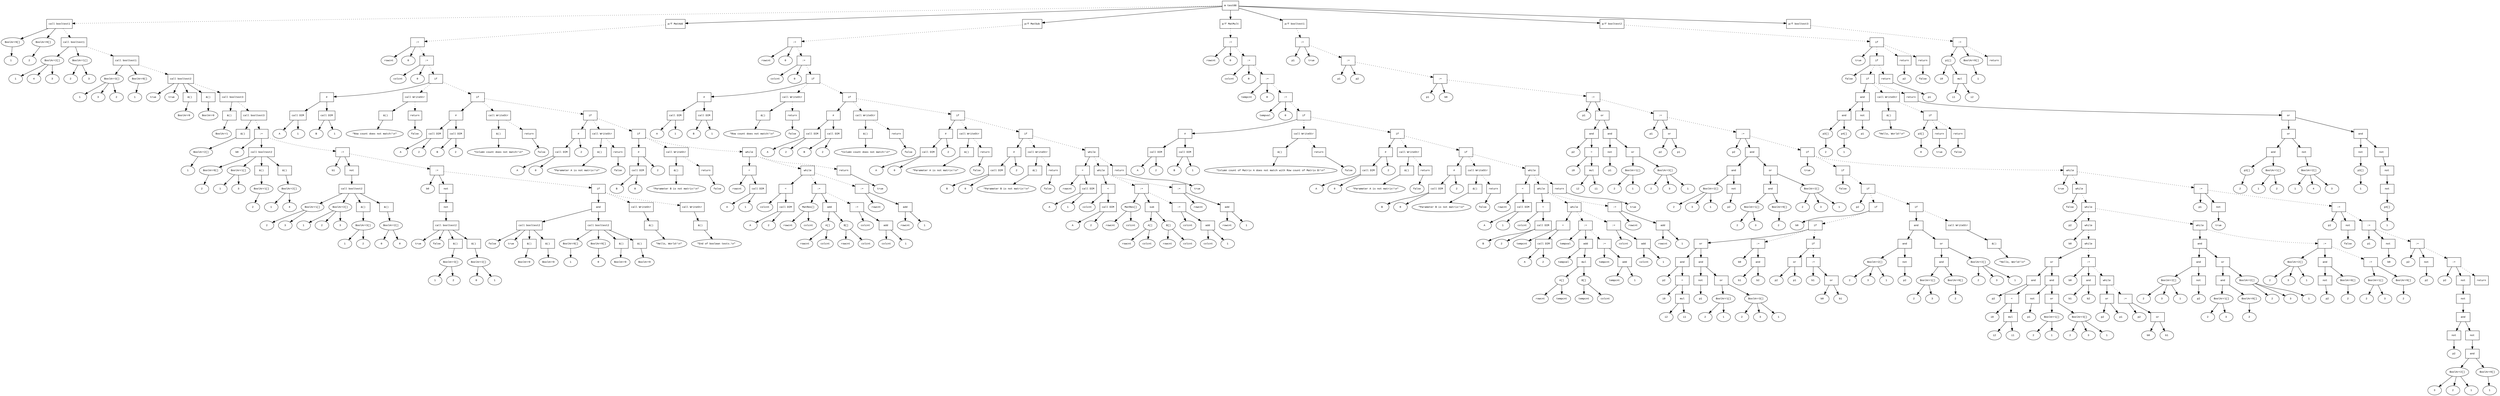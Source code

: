 digraph AST {
  graph [fontname="Times New Roman",fontsize=10];
  node  [fontname="Courier New",fontsize=10];
  edge  [fontname="Times New Roman",fontsize=10];

  node0 [label="m test08",shape=box];
  node691 [label="call booltest1",shape=box];
  node692 [label="BoolArr0[]",shape=ellipse];
  node693 [label="1",shape=ellipse];
  node692-> node693;
  node691->node692;
  node694 [label="BoolArr0[]",shape=ellipse];
  node695 [label="2",shape=ellipse];
  node694-> node695;
  node691->node694;
  node0 -> node691 [style=dotted];
  node698 [label="call booltest1",shape=box];
  node699 [label="BoolArr2[]",shape=ellipse];
  node700 [label="1",shape=ellipse];
  node699-> node700;
  node701 [label="4",shape=ellipse];
  node699-> node701;
  node702 [label="3",shape=ellipse];
  node699-> node702;
  node698->node699;
  node703 [label="BoolArr1[]",shape=ellipse];
  node704 [label="2",shape=ellipse];
  node703-> node704;
  node705 [label="3",shape=ellipse];
  node703-> node705;
  node698->node703;
  node691 -> node698 [style=dotted];
  node708 [label="call booltest1",shape=box];
  node709 [label="BoolArr3[]",shape=ellipse];
  node710 [label="1",shape=ellipse];
  node709-> node710;
  node711 [label="3",shape=ellipse];
  node709-> node711;
  node712 [label="2",shape=ellipse];
  node709-> node712;
  node708->node709;
  node713 [label="BoolArr0[]",shape=ellipse];
  node714 [label="1",shape=ellipse];
  node713-> node714;
  node708->node713;
  node698 -> node708 [style=dotted];
  node717 [label="call booltest2",shape=box];
  node718 [label="true",shape=ellipse];
  node717->node718;
  node719 [label="true",shape=ellipse];
  node717->node719;
  node721 [label="&()",shape=box];
  node720 [label="BoolArr0",shape=ellipse];
  node721->node720;
  node717->node721;
  node723 [label="&()",shape=box];
  node722 [label="BoolArr0",shape=ellipse];
  node723->node722;
  node717->node723;
  node708 -> node717 [style=dotted];
  node726 [label="call booltest3",shape=box];
  node728 [label="&()",shape=box];
  node727 [label="BoolArr1",shape=ellipse];
  node728->node727;
  node726->node728;
  node717 -> node726 [style=dotted];
  node731 [label="call booltest3",shape=box];
  node734 [label="&()",shape=box];
  node732 [label="BoolArr2[]",shape=ellipse];
  node733 [label="1",shape=ellipse];
  node732-> node733;
  node734->node732;
  node731->node734;
  node726 -> node731 [style=dotted];
  node752 [label=":=",shape=box];
  node736 [label="b0",shape=ellipse];
  node752->node736;
  node738 [label="call booltest2",shape=box];
  node739 [label="BoolArr0[]",shape=ellipse];
  node740 [label="2",shape=ellipse];
  node739-> node740;
  node738->node739;
  node741 [label="BoolArr1[]",shape=ellipse];
  node742 [label="1",shape=ellipse];
  node741-> node742;
  node743 [label="3",shape=ellipse];
  node741-> node743;
  node738->node741;
  node746 [label="&()",shape=box];
  node744 [label="BoolArr1[]",shape=ellipse];
  node745 [label="2",shape=ellipse];
  node744-> node745;
  node746->node744;
  node738->node746;
  node750 [label="&()",shape=box];
  node747 [label="BoolArr2[]",shape=ellipse];
  node748 [label="1",shape=ellipse];
  node747-> node748;
  node749 [label="4",shape=ellipse];
  node747-> node749;
  node750->node747;
  node738->node750;
  node752->node738;
  node731 -> node752 [style=dotted];
  node773 [label=":=",shape=box];
  node753 [label="b1",shape=ellipse];
  node773->node753;
  node772 [label="not",shape=box];
  node755 [label="call booltest2",shape=box];
  node756 [label="BoolArr1[]",shape=ellipse];
  node757 [label="2",shape=ellipse];
  node756-> node757;
  node758 [label="3",shape=ellipse];
  node756-> node758;
  node755->node756;
  node759 [label="BoolArr2[]",shape=ellipse];
  node760 [label="1",shape=ellipse];
  node759-> node760;
  node761 [label="2",shape=ellipse];
  node759-> node761;
  node762 [label="3",shape=ellipse];
  node759-> node762;
  node755->node759;
  node766 [label="&()",shape=box];
  node763 [label="BoolArr3[]",shape=ellipse];
  node764 [label="1",shape=ellipse];
  node763-> node764;
  node765 [label="2",shape=ellipse];
  node763-> node765;
  node766->node763;
  node755->node766;
  node770 [label="&()",shape=box];
  node767 [label="BoolArr2[]",shape=ellipse];
  node768 [label="0",shape=ellipse];
  node767-> node768;
  node769 [label="0",shape=ellipse];
  node767-> node769;
  node770->node767;
  node755->node770;
  node772->node755;
  node773->node772;
  node752 -> node773 [style=dotted];
  node790 [label=":=",shape=box];
  node774 [label="b0",shape=ellipse];
  node790->node774;
  node789 [label="not",shape=box];
  node788 [label="not",shape=box];
  node776 [label="call booltest2",shape=box];
  node777 [label="true",shape=ellipse];
  node776->node777;
  node778 [label="false",shape=ellipse];
  node776->node778;
  node782 [label="&()",shape=box];
  node779 [label="BoolArr3[]",shape=ellipse];
  node780 [label="1",shape=ellipse];
  node779-> node780;
  node781 [label="2",shape=ellipse];
  node779-> node781;
  node782->node779;
  node776->node782;
  node786 [label="&()",shape=box];
  node783 [label="BoolArr2[]",shape=ellipse];
  node784 [label="0",shape=ellipse];
  node783-> node784;
  node785 [label="1",shape=ellipse];
  node783-> node785;
  node786->node783;
  node776->node786;
  node788->node776;
  node789->node788;
  node790->node789;
  node773 -> node790 [style=dotted];
  node817 [label="if",shape=box];
  node811 [label="and",shape=box];
  node792 [label="call booltest2",shape=box];
  node793 [label="false",shape=ellipse];
  node792->node793;
  node794 [label="true",shape=ellipse];
  node792->node794;
  node796 [label="&()",shape=box];
  node795 [label="BoolArr0",shape=ellipse];
  node796->node795;
  node792->node796;
  node798 [label="&()",shape=box];
  node797 [label="BoolArr0",shape=ellipse];
  node798->node797;
  node792->node798;
  node811->node792;
  node801 [label="call booltest2",shape=box];
  node802 [label="BoolArr0[]",shape=ellipse];
  node803 [label="1",shape=ellipse];
  node802-> node803;
  node801->node802;
  node804 [label="BoolArr0[]",shape=ellipse];
  node805 [label="0",shape=ellipse];
  node804-> node805;
  node801->node804;
  node807 [label="&()",shape=box];
  node806 [label="BoolArr0",shape=ellipse];
  node807->node806;
  node801->node807;
  node809 [label="&()",shape=box];
  node808 [label="BoolArr0",shape=ellipse];
  node809->node808;
  node801->node809;
  node811->node801;
  node817->node811;
  node813 [label="call WriteStr",shape=box];
  node815 [label="&()",shape=box];
  node814 [label="\"Hello, World!\\n\"",shape=ellipse];
  node815->node814;
  node813->node815;
  node817 -> node813 [style=dotted];
  node790 -> node817 [style=dotted];
  node819 [label="call WriteStr",shape=box];
  node821 [label="&()",shape=box];
  node820 [label="\"End of boolean tests.\\n\"",shape=ellipse];
  node821->node820;
  node819->node821;
  node817 -> node819 [style=dotted];
  node30 [label="p/f MatAdd",shape=box];
  node34 [label=":=",shape=box];
  node32 [label="rowcnt",shape=ellipse];
  node34->node32;
  node33 [label="0",shape=ellipse];
  node34->node33;
  node30 -> node34 [style=dotted];
  node37 [label=":=",shape=box];
  node35 [label="colcnt",shape=ellipse];
  node37->node35;
  node36 [label="0",shape=ellipse];
  node37->node36;
  node34 -> node37 [style=dotted];
  node56 [label="if",shape=box];
  node48 [label="#",shape=box];
  node39 [label="call DIM",shape=box];
  node40 [label="A",shape=ellipse];
  node39->node40;
  node41 [label="1",shape=ellipse];
  node39->node41;
  node48->node39;
  node44 [label="call DIM",shape=box];
  node45 [label="B",shape=ellipse];
  node44->node45;
  node46 [label="1",shape=ellipse];
  node44->node46;
  node48->node44;
  node56->node48;
  node50 [label="call WriteStr",shape=box];
  node52 [label="&()",shape=box];
  node51 [label="\"Row count does not match!\\n\"",shape=ellipse];
  node52->node51;
  node50->node52;
  node56 -> node50 [style=dotted];
  node55 [label="return",shape=box];
  node54 [label="false",shape=ellipse];
  node55->node54;
  node50 -> node55 [style=dotted];
  node37 -> node56 [style=dotted];
  node75 [label="if",shape=box];
  node67 [label="#",shape=box];
  node58 [label="call DIM",shape=box];
  node59 [label="A",shape=ellipse];
  node58->node59;
  node60 [label="2",shape=ellipse];
  node58->node60;
  node67->node58;
  node63 [label="call DIM",shape=box];
  node64 [label="B",shape=ellipse];
  node63->node64;
  node65 [label="2",shape=ellipse];
  node63->node65;
  node67->node63;
  node75->node67;
  node69 [label="call WriteStr",shape=box];
  node71 [label="&()",shape=box];
  node70 [label="\"Column count does not match!\\n\"",shape=ellipse];
  node71->node70;
  node69->node71;
  node75 -> node69 [style=dotted];
  node74 [label="return",shape=box];
  node73 [label="false",shape=ellipse];
  node74->node73;
  node69 -> node74 [style=dotted];
  node56 -> node75 [style=dotted];
  node90 [label="if",shape=box];
  node82 [label="#",shape=box];
  node77 [label="call DIM",shape=box];
  node78 [label="A",shape=ellipse];
  node77->node78;
  node79 [label="0",shape=ellipse];
  node77->node79;
  node82->node77;
  node81 [label="2",shape=ellipse];
  node82->node81;
  node90->node82;
  node84 [label="call WriteStr",shape=box];
  node86 [label="&()",shape=box];
  node85 [label="\"Parameter A is not matrix!\\n\"",shape=ellipse];
  node86->node85;
  node84->node86;
  node90 -> node84 [style=dotted];
  node89 [label="return",shape=box];
  node88 [label="false",shape=ellipse];
  node89->node88;
  node84 -> node89 [style=dotted];
  node75 -> node90 [style=dotted];
  node105 [label="if",shape=box];
  node97 [label="#",shape=box];
  node92 [label="call DIM",shape=box];
  node93 [label="B",shape=ellipse];
  node92->node93;
  node94 [label="0",shape=ellipse];
  node92->node94;
  node97->node92;
  node96 [label="2",shape=ellipse];
  node97->node96;
  node105->node97;
  node99 [label="call WriteStr",shape=box];
  node101 [label="&()",shape=box];
  node100 [label="\"Parameter B is not matrix!\\n\"",shape=ellipse];
  node101->node100;
  node99->node101;
  node105 -> node99 [style=dotted];
  node104 [label="return",shape=box];
  node103 [label="false",shape=ellipse];
  node104->node103;
  node99 -> node104 [style=dotted];
  node90 -> node105 [style=dotted];
  node142 [label="while",shape=box];
  node112 [label="<",shape=box];
  node106 [label="rowcnt",shape=ellipse];
  node112->node106;
  node108 [label="call DIM",shape=box];
  node109 [label="A",shape=ellipse];
  node108->node109;
  node110 [label="1",shape=ellipse];
  node108->node110;
  node112->node108;
  node142->node112;
  node136 [label="while",shape=box];
  node119 [label="<",shape=box];
  node113 [label="colcnt",shape=ellipse];
  node119->node113;
  node115 [label="call DIM",shape=box];
  node116 [label="A",shape=ellipse];
  node115->node116;
  node117 [label="2",shape=ellipse];
  node115->node117;
  node119->node115;
  node136->node119;
  node130 [label=":=",shape=box];
  node120 [label="MatRes[]",shape=ellipse];
  node121 [label="rowcnt",shape=ellipse];
  node120-> node121;
  node122 [label="colcnt",shape=ellipse];
  node120-> node122;
  node130->node120;
  node129 [label="add",shape=box];
  node123 [label="A[]",shape=ellipse];
  node124 [label="rowcnt",shape=ellipse];
  node123-> node124;
  node125 [label="colcnt",shape=ellipse];
  node123-> node125;
  node129->node123;
  node126 [label="B[]",shape=ellipse];
  node127 [label="rowcnt",shape=ellipse];
  node126-> node127;
  node128 [label="colcnt",shape=ellipse];
  node126-> node128;
  node129->node126;
  node130->node129;
  node136 -> node130 [style=dotted];
  node135 [label=":=",shape=box];
  node131 [label="colcnt",shape=ellipse];
  node135->node131;
  node134 [label="add",shape=box];
  node132 [label="colcnt",shape=ellipse];
  node134->node132;
  node133 [label="1",shape=ellipse];
  node134->node133;
  node135->node134;
  node130 -> node135 [style=dotted];
  node142 -> node136 [style=dotted];
  node141 [label=":=",shape=box];
  node137 [label="rowcnt",shape=ellipse];
  node141->node137;
  node140 [label="add",shape=box];
  node138 [label="rowcnt",shape=ellipse];
  node140->node138;
  node139 [label="1",shape=ellipse];
  node140->node139;
  node141->node140;
  node136 -> node141 [style=dotted];
  node105 -> node142 [style=dotted];
  node144 [label="return",shape=box];
  node143 [label="true",shape=ellipse];
  node144->node143;
  node142 -> node144 [style=dotted];
  node0 -> node30;
  node149 [label="p/f MatSub",shape=box];
  node153 [label=":=",shape=box];
  node151 [label="rowcnt",shape=ellipse];
  node153->node151;
  node152 [label="0",shape=ellipse];
  node153->node152;
  node149 -> node153 [style=dotted];
  node156 [label=":=",shape=box];
  node154 [label="colcnt",shape=ellipse];
  node156->node154;
  node155 [label="0",shape=ellipse];
  node156->node155;
  node153 -> node156 [style=dotted];
  node175 [label="if",shape=box];
  node167 [label="#",shape=box];
  node158 [label="call DIM",shape=box];
  node159 [label="A",shape=ellipse];
  node158->node159;
  node160 [label="1",shape=ellipse];
  node158->node160;
  node167->node158;
  node163 [label="call DIM",shape=box];
  node164 [label="B",shape=ellipse];
  node163->node164;
  node165 [label="1",shape=ellipse];
  node163->node165;
  node167->node163;
  node175->node167;
  node169 [label="call WriteStr",shape=box];
  node171 [label="&()",shape=box];
  node170 [label="\"Row count does not match!\\n\"",shape=ellipse];
  node171->node170;
  node169->node171;
  node175 -> node169 [style=dotted];
  node174 [label="return",shape=box];
  node173 [label="false",shape=ellipse];
  node174->node173;
  node169 -> node174 [style=dotted];
  node156 -> node175 [style=dotted];
  node194 [label="if",shape=box];
  node186 [label="#",shape=box];
  node177 [label="call DIM",shape=box];
  node178 [label="A",shape=ellipse];
  node177->node178;
  node179 [label="2",shape=ellipse];
  node177->node179;
  node186->node177;
  node182 [label="call DIM",shape=box];
  node183 [label="B",shape=ellipse];
  node182->node183;
  node184 [label="2",shape=ellipse];
  node182->node184;
  node186->node182;
  node194->node186;
  node188 [label="call WriteStr",shape=box];
  node190 [label="&()",shape=box];
  node189 [label="\"Column count does not match!\\n\"",shape=ellipse];
  node190->node189;
  node188->node190;
  node194 -> node188 [style=dotted];
  node193 [label="return",shape=box];
  node192 [label="false",shape=ellipse];
  node193->node192;
  node188 -> node193 [style=dotted];
  node175 -> node194 [style=dotted];
  node209 [label="if",shape=box];
  node201 [label="#",shape=box];
  node196 [label="call DIM",shape=box];
  node197 [label="A",shape=ellipse];
  node196->node197;
  node198 [label="0",shape=ellipse];
  node196->node198;
  node201->node196;
  node200 [label="2",shape=ellipse];
  node201->node200;
  node209->node201;
  node203 [label="call WriteStr",shape=box];
  node205 [label="&()",shape=box];
  node204 [label="\"Parameter A is not matrix!\\n\"",shape=ellipse];
  node205->node204;
  node203->node205;
  node209 -> node203 [style=dotted];
  node208 [label="return",shape=box];
  node207 [label="false",shape=ellipse];
  node208->node207;
  node203 -> node208 [style=dotted];
  node194 -> node209 [style=dotted];
  node224 [label="if",shape=box];
  node216 [label="#",shape=box];
  node211 [label="call DIM",shape=box];
  node212 [label="B",shape=ellipse];
  node211->node212;
  node213 [label="0",shape=ellipse];
  node211->node213;
  node216->node211;
  node215 [label="2",shape=ellipse];
  node216->node215;
  node224->node216;
  node218 [label="call WriteStr",shape=box];
  node220 [label="&()",shape=box];
  node219 [label="\"Parameter B is not matrix!\\n\"",shape=ellipse];
  node220->node219;
  node218->node220;
  node224 -> node218 [style=dotted];
  node223 [label="return",shape=box];
  node222 [label="false",shape=ellipse];
  node223->node222;
  node218 -> node223 [style=dotted];
  node209 -> node224 [style=dotted];
  node261 [label="while",shape=box];
  node231 [label="<",shape=box];
  node225 [label="rowcnt",shape=ellipse];
  node231->node225;
  node227 [label="call DIM",shape=box];
  node228 [label="A",shape=ellipse];
  node227->node228;
  node229 [label="1",shape=ellipse];
  node227->node229;
  node231->node227;
  node261->node231;
  node255 [label="while",shape=box];
  node238 [label="<",shape=box];
  node232 [label="colcnt",shape=ellipse];
  node238->node232;
  node234 [label="call DIM",shape=box];
  node235 [label="A",shape=ellipse];
  node234->node235;
  node236 [label="2",shape=ellipse];
  node234->node236;
  node238->node234;
  node255->node238;
  node249 [label=":=",shape=box];
  node239 [label="MatRes[]",shape=ellipse];
  node240 [label="rowcnt",shape=ellipse];
  node239-> node240;
  node241 [label="colcnt",shape=ellipse];
  node239-> node241;
  node249->node239;
  node248 [label="sub",shape=box];
  node242 [label="A[]",shape=ellipse];
  node243 [label="rowcnt",shape=ellipse];
  node242-> node243;
  node244 [label="colcnt",shape=ellipse];
  node242-> node244;
  node248->node242;
  node245 [label="B[]",shape=ellipse];
  node246 [label="rowcnt",shape=ellipse];
  node245-> node246;
  node247 [label="colcnt",shape=ellipse];
  node245-> node247;
  node248->node245;
  node249->node248;
  node255 -> node249 [style=dotted];
  node254 [label=":=",shape=box];
  node250 [label="colcnt",shape=ellipse];
  node254->node250;
  node253 [label="add",shape=box];
  node251 [label="colcnt",shape=ellipse];
  node253->node251;
  node252 [label="1",shape=ellipse];
  node253->node252;
  node254->node253;
  node249 -> node254 [style=dotted];
  node261 -> node255 [style=dotted];
  node260 [label=":=",shape=box];
  node256 [label="rowcnt",shape=ellipse];
  node260->node256;
  node259 [label="add",shape=box];
  node257 [label="rowcnt",shape=ellipse];
  node259->node257;
  node258 [label="1",shape=ellipse];
  node259->node258;
  node260->node259;
  node255 -> node260 [style=dotted];
  node224 -> node261 [style=dotted];
  node263 [label="return",shape=box];
  node262 [label="true",shape=ellipse];
  node263->node262;
  node261 -> node263 [style=dotted];
  node0 -> node149;
  node268 [label="p/f MatMult",shape=box];
  node272 [label=":=",shape=box];
  node270 [label="rowcnt",shape=ellipse];
  node272->node270;
  node271 [label="0",shape=ellipse];
  node272->node271;
  node268 -> node272 [style=dotted];
  node275 [label=":=",shape=box];
  node273 [label="colcnt",shape=ellipse];
  node275->node273;
  node274 [label="0",shape=ellipse];
  node275->node274;
  node272 -> node275 [style=dotted];
  node278 [label=":=",shape=box];
  node276 [label="tempcnt",shape=ellipse];
  node278->node276;
  node277 [label="0",shape=ellipse];
  node278->node277;
  node275 -> node278 [style=dotted];
  node281 [label=":=",shape=box];
  node279 [label="tempval",shape=ellipse];
  node281->node279;
  node280 [label="0",shape=ellipse];
  node281->node280;
  node278 -> node281 [style=dotted];
  node300 [label="if",shape=box];
  node292 [label="#",shape=box];
  node283 [label="call DIM",shape=box];
  node284 [label="A",shape=ellipse];
  node283->node284;
  node285 [label="2",shape=ellipse];
  node283->node285;
  node292->node283;
  node288 [label="call DIM",shape=box];
  node289 [label="B",shape=ellipse];
  node288->node289;
  node290 [label="1",shape=ellipse];
  node288->node290;
  node292->node288;
  node300->node292;
  node294 [label="call WriteStr",shape=box];
  node296 [label="&()",shape=box];
  node295 [label="\"Column count of Matrix A does not match with Row count of Matrix B!\\n\"",shape=ellipse];
  node296->node295;
  node294->node296;
  node300 -> node294 [style=dotted];
  node299 [label="return",shape=box];
  node298 [label="false",shape=ellipse];
  node299->node298;
  node294 -> node299 [style=dotted];
  node281 -> node300 [style=dotted];
  node315 [label="if",shape=box];
  node307 [label="#",shape=box];
  node302 [label="call DIM",shape=box];
  node303 [label="A",shape=ellipse];
  node302->node303;
  node304 [label="0",shape=ellipse];
  node302->node304;
  node307->node302;
  node306 [label="2",shape=ellipse];
  node307->node306;
  node315->node307;
  node309 [label="call WriteStr",shape=box];
  node311 [label="&()",shape=box];
  node310 [label="\"Parameter A is not matrix!\\n\"",shape=ellipse];
  node311->node310;
  node309->node311;
  node315 -> node309 [style=dotted];
  node314 [label="return",shape=box];
  node313 [label="false",shape=ellipse];
  node314->node313;
  node309 -> node314 [style=dotted];
  node300 -> node315 [style=dotted];
  node330 [label="if",shape=box];
  node322 [label="#",shape=box];
  node317 [label="call DIM",shape=box];
  node318 [label="B",shape=ellipse];
  node317->node318;
  node319 [label="0",shape=ellipse];
  node317->node319;
  node322->node317;
  node321 [label="2",shape=ellipse];
  node322->node321;
  node330->node322;
  node324 [label="call WriteStr",shape=box];
  node326 [label="&()",shape=box];
  node325 [label="\"Parameter B is not matrix!\\n\"",shape=ellipse];
  node326->node325;
  node324->node326;
  node330 -> node324 [style=dotted];
  node329 [label="return",shape=box];
  node328 [label="false",shape=ellipse];
  node329->node328;
  node324 -> node329 [style=dotted];
  node315 -> node330 [style=dotted];
  node380 [label="while",shape=box];
  node337 [label="<",shape=box];
  node331 [label="rowcnt",shape=ellipse];
  node337->node331;
  node333 [label="call DIM",shape=box];
  node334 [label="A",shape=ellipse];
  node333->node334;
  node335 [label="1",shape=ellipse];
  node333->node335;
  node337->node333;
  node380->node337;
  node374 [label="while",shape=box];
  node344 [label="<",shape=box];
  node338 [label="colcnt",shape=ellipse];
  node344->node338;
  node340 [label="call DIM",shape=box];
  node341 [label="B",shape=ellipse];
  node340->node341;
  node342 [label="2",shape=ellipse];
  node340->node342;
  node344->node340;
  node374->node344;
  node368 [label="while",shape=box];
  node351 [label="<",shape=box];
  node345 [label="tempcnt",shape=ellipse];
  node351->node345;
  node347 [label="call DIM",shape=box];
  node348 [label="A",shape=ellipse];
  node347->node348;
  node349 [label="2",shape=ellipse];
  node347->node349;
  node351->node347;
  node368->node351;
  node362 [label=":=",shape=box];
  node352 [label="tempval",shape=ellipse];
  node362->node352;
  node361 [label="add",shape=box];
  node353 [label="tempval",shape=ellipse];
  node361->node353;
  node360 [label="mul",shape=box];
  node354 [label="A[]",shape=ellipse];
  node355 [label="rowcnt",shape=ellipse];
  node354-> node355;
  node356 [label="tempcnt",shape=ellipse];
  node354-> node356;
  node360->node354;
  node357 [label="B[]",shape=ellipse];
  node358 [label="tempcnt",shape=ellipse];
  node357-> node358;
  node359 [label="colcnt",shape=ellipse];
  node357-> node359;
  node360->node357;
  node361->node360;
  node362->node361;
  node368 -> node362 [style=dotted];
  node367 [label=":=",shape=box];
  node363 [label="tempcnt",shape=ellipse];
  node367->node363;
  node366 [label="add",shape=box];
  node364 [label="tempcnt",shape=ellipse];
  node366->node364;
  node365 [label="1",shape=ellipse];
  node366->node365;
  node367->node366;
  node362 -> node367 [style=dotted];
  node374 -> node368 [style=dotted];
  node373 [label=":=",shape=box];
  node369 [label="colcnt",shape=ellipse];
  node373->node369;
  node372 [label="add",shape=box];
  node370 [label="colcnt",shape=ellipse];
  node372->node370;
  node371 [label="1",shape=ellipse];
  node372->node371;
  node373->node372;
  node368 -> node373 [style=dotted];
  node380 -> node374 [style=dotted];
  node379 [label=":=",shape=box];
  node375 [label="rowcnt",shape=ellipse];
  node379->node375;
  node378 [label="add",shape=box];
  node376 [label="rowcnt",shape=ellipse];
  node378->node376;
  node377 [label="1",shape=ellipse];
  node378->node377;
  node379->node378;
  node374 -> node379 [style=dotted];
  node330 -> node380 [style=dotted];
  node382 [label="return",shape=box];
  node381 [label="true",shape=ellipse];
  node382->node381;
  node380 -> node382 [style=dotted];
  node0 -> node268;
  node384 [label="p/f booltest1",shape=box];
  node387 [label=":=",shape=box];
  node385 [label="p1",shape=ellipse];
  node387->node385;
  node386 [label="true",shape=ellipse];
  node387->node386;
  node384 -> node387 [style=dotted];
  node390 [label=":=",shape=box];
  node388 [label="p1",shape=ellipse];
  node390->node388;
  node389 [label="p2",shape=ellipse];
  node390->node389;
  node387 -> node390 [style=dotted];
  node393 [label=":=",shape=box];
  node391 [label="p1",shape=ellipse];
  node393->node391;
  node392 [label="b0",shape=ellipse];
  node393->node392;
  node390 -> node393 [style=dotted];
  node414 [label=":=",shape=box];
  node394 [label="p1",shape=ellipse];
  node414->node394;
  node413 [label="or",shape=box];
  node401 [label="and",shape=box];
  node395 [label="p2",shape=ellipse];
  node401->node395;
  node400 [label="<",shape=box];
  node396 [label="i0",shape=ellipse];
  node400->node396;
  node399 [label="mul",shape=box];
  node397 [label="i2",shape=ellipse];
  node399->node397;
  node398 [label="i1",shape=ellipse];
  node399->node398;
  node400->node399;
  node401->node400;
  node413->node401;
  node412 [label="and",shape=box];
  node403 [label="not",shape=box];
  node402 [label="p1",shape=ellipse];
  node403->node402;
  node412->node403;
  node411 [label="or",shape=box];
  node404 [label="BoolArr1[]",shape=ellipse];
  node405 [label="2",shape=ellipse];
  node404-> node405;
  node406 [label="1",shape=ellipse];
  node404-> node406;
  node411->node404;
  node407 [label="BoolArr3[]",shape=ellipse];
  node408 [label="2",shape=ellipse];
  node407-> node408;
  node409 [label="3",shape=ellipse];
  node407-> node409;
  node410 [label="1",shape=ellipse];
  node407-> node410;
  node411->node407;
  node412->node411;
  node413->node412;
  node414->node413;
  node393 -> node414 [style=dotted];
  node419 [label=":=",shape=box];
  node415 [label="p1",shape=ellipse];
  node419->node415;
  node418 [label="or",shape=box];
  node416 [label="p2",shape=ellipse];
  node418->node416;
  node417 [label="p1",shape=ellipse];
  node418->node417;
  node419->node418;
  node414 -> node419 [style=dotted];
  node440 [label=":=",shape=box];
  node420 [label="p2",shape=ellipse];
  node440->node420;
  node439 [label="and",shape=box];
  node427 [label="and",shape=box];
  node421 [label="BoolArr2[]",shape=ellipse];
  node422 [label="2",shape=ellipse];
  node421-> node422;
  node423 [label="3",shape=ellipse];
  node421-> node423;
  node424 [label="1",shape=ellipse];
  node421-> node424;
  node427->node421;
  node426 [label="not",shape=box];
  node425 [label="p2",shape=ellipse];
  node426->node425;
  node427->node426;
  node439->node427;
  node438 [label="or",shape=box];
  node433 [label="and",shape=box];
  node428 [label="BoolArr1[]",shape=ellipse];
  node429 [label="2",shape=ellipse];
  node428-> node429;
  node430 [label="3",shape=ellipse];
  node428-> node430;
  node433->node428;
  node431 [label="BoolArr0[]",shape=ellipse];
  node432 [label="2",shape=ellipse];
  node431-> node432;
  node433->node431;
  node438->node433;
  node434 [label="BoolArr2[]",shape=ellipse];
  node435 [label="2",shape=ellipse];
  node434-> node435;
  node436 [label="3",shape=ellipse];
  node434-> node436;
  node437 [label="1",shape=ellipse];
  node434-> node437;
  node438->node434;
  node439->node438;
  node440->node439;
  node419 -> node440 [style=dotted];
  node507 [label="if",shape=box];
  node441 [label="true",shape=ellipse];
  node507->node441;
  node506 [label="if",shape=box];
  node442 [label="false",shape=ellipse];
  node506->node442;
  node505 [label="if",shape=box];
  node443 [label="p2",shape=ellipse];
  node505->node443;
  node479 [label="if",shape=box];
  node444 [label="b0",shape=ellipse];
  node479->node444;
  node478 [label="if",shape=box];
  node463 [label="or",shape=box];
  node451 [label="and",shape=box];
  node445 [label="p2",shape=ellipse];
  node451->node445;
  node450 [label="<",shape=box];
  node446 [label="i0",shape=ellipse];
  node450->node446;
  node449 [label="mul",shape=box];
  node447 [label="i2",shape=ellipse];
  node449->node447;
  node448 [label="i1",shape=ellipse];
  node449->node448;
  node450->node449;
  node451->node450;
  node463->node451;
  node462 [label="and",shape=box];
  node453 [label="not",shape=box];
  node452 [label="p1",shape=ellipse];
  node453->node452;
  node462->node453;
  node461 [label="or",shape=box];
  node454 [label="BoolArr1[]",shape=ellipse];
  node455 [label="2",shape=ellipse];
  node454-> node455;
  node456 [label="1",shape=ellipse];
  node454-> node456;
  node461->node454;
  node457 [label="BoolArr3[]",shape=ellipse];
  node458 [label="2",shape=ellipse];
  node457-> node458;
  node459 [label="3",shape=ellipse];
  node457-> node459;
  node460 [label="1",shape=ellipse];
  node457-> node460;
  node461->node457;
  node462->node461;
  node463->node462;
  node478->node463;
  node468 [label=":=",shape=box];
  node464 [label="b0",shape=ellipse];
  node468->node464;
  node467 [label="and",shape=box];
  node465 [label="b1",shape=ellipse];
  node467->node465;
  node466 [label="b2",shape=ellipse];
  node467->node466;
  node468->node467;
  node478 -> node468 [style=dotted];
  node477 [label="if",shape=box];
  node471 [label="or",shape=box];
  node469 [label="p2",shape=ellipse];
  node471->node469;
  node470 [label="p1",shape=ellipse];
  node471->node470;
  node477->node471;
  node476 [label=":=",shape=box];
  node472 [label="b1",shape=ellipse];
  node476->node472;
  node475 [label="or",shape=box];
  node473 [label="b0",shape=ellipse];
  node475->node473;
  node474 [label="b1",shape=ellipse];
  node475->node474;
  node476->node475;
  node477 -> node476 [style=dotted];
  node478 -> node477 [style=dotted];
  node479 -> node478 [style=dotted];
  node505 -> node479 [style=dotted];
  node504 [label="if",shape=box];
  node498 [label="and",shape=box];
  node486 [label="and",shape=box];
  node480 [label="BoolArr2[]",shape=ellipse];
  node481 [label="2",shape=ellipse];
  node480-> node481;
  node482 [label="3",shape=ellipse];
  node480-> node482;
  node483 [label="1",shape=ellipse];
  node480-> node483;
  node486->node480;
  node485 [label="not",shape=box];
  node484 [label="p2",shape=ellipse];
  node485->node484;
  node486->node485;
  node498->node486;
  node497 [label="or",shape=box];
  node492 [label="and",shape=box];
  node487 [label="BoolArr1[]",shape=ellipse];
  node488 [label="2",shape=ellipse];
  node487-> node488;
  node489 [label="3",shape=ellipse];
  node487-> node489;
  node492->node487;
  node490 [label="BoolArr0[]",shape=ellipse];
  node491 [label="2",shape=ellipse];
  node490-> node491;
  node492->node490;
  node497->node492;
  node493 [label="BoolArr2[]",shape=ellipse];
  node494 [label="2",shape=ellipse];
  node493-> node494;
  node495 [label="3",shape=ellipse];
  node493-> node495;
  node496 [label="1",shape=ellipse];
  node493-> node496;
  node497->node493;
  node498->node497;
  node504->node498;
  node500 [label="call WriteStr",shape=box];
  node502 [label="&()",shape=box];
  node501 [label="\"Hello, World!\\n\"",shape=ellipse];
  node502->node501;
  node500->node502;
  node504 -> node500 [style=dotted];
  node505 -> node504 [style=dotted];
  node506 -> node505 [style=dotted];
  node507 -> node506 [style=dotted];
  node440 -> node507 [style=dotted];
  node585 [label="while",shape=box];
  node508 [label="true",shape=ellipse];
  node585->node508;
  node584 [label="while",shape=box];
  node509 [label="false",shape=ellipse];
  node584->node509;
  node547 [label="while",shape=box];
  node510 [label="p2",shape=ellipse];
  node547->node510;
  node546 [label="while",shape=box];
  node511 [label="b0",shape=ellipse];
  node546->node511;
  node545 [label="while",shape=box];
  node530 [label="or",shape=box];
  node518 [label="and",shape=box];
  node512 [label="p2",shape=ellipse];
  node518->node512;
  node517 [label="<",shape=box];
  node513 [label="i0",shape=ellipse];
  node517->node513;
  node516 [label="mul",shape=box];
  node514 [label="i2",shape=ellipse];
  node516->node514;
  node515 [label="i1",shape=ellipse];
  node516->node515;
  node517->node516;
  node518->node517;
  node530->node518;
  node529 [label="and",shape=box];
  node520 [label="not",shape=box];
  node519 [label="p1",shape=ellipse];
  node520->node519;
  node529->node520;
  node528 [label="or",shape=box];
  node521 [label="BoolArr1[]",shape=ellipse];
  node522 [label="2",shape=ellipse];
  node521-> node522;
  node523 [label="1",shape=ellipse];
  node521-> node523;
  node528->node521;
  node524 [label="BoolArr3[]",shape=ellipse];
  node525 [label="2",shape=ellipse];
  node524-> node525;
  node526 [label="3",shape=ellipse];
  node524-> node526;
  node527 [label="1",shape=ellipse];
  node524-> node527;
  node528->node524;
  node529->node528;
  node530->node529;
  node545->node530;
  node535 [label=":=",shape=box];
  node531 [label="b0",shape=ellipse];
  node535->node531;
  node534 [label="and",shape=box];
  node532 [label="b1",shape=ellipse];
  node534->node532;
  node533 [label="b2",shape=ellipse];
  node534->node533;
  node535->node534;
  node545 -> node535 [style=dotted];
  node544 [label="while",shape=box];
  node538 [label="or",shape=box];
  node536 [label="p2",shape=ellipse];
  node538->node536;
  node537 [label="p1",shape=ellipse];
  node538->node537;
  node544->node538;
  node543 [label=":=",shape=box];
  node539 [label="p2",shape=ellipse];
  node543->node539;
  node542 [label="or",shape=box];
  node540 [label="b0",shape=ellipse];
  node542->node540;
  node541 [label="b1",shape=ellipse];
  node542->node541;
  node543->node542;
  node544 -> node543 [style=dotted];
  node535 -> node544 [style=dotted];
  node546 -> node545 [style=dotted];
  node547 -> node546 [style=dotted];
  node584 -> node547 [style=dotted];
  node583 [label="while",shape=box];
  node566 [label="and",shape=box];
  node554 [label="and",shape=box];
  node548 [label="BoolArr2[]",shape=ellipse];
  node549 [label="2",shape=ellipse];
  node548-> node549;
  node550 [label="3",shape=ellipse];
  node548-> node550;
  node551 [label="1",shape=ellipse];
  node548-> node551;
  node554->node548;
  node553 [label="not",shape=box];
  node552 [label="p2",shape=ellipse];
  node553->node552;
  node554->node553;
  node566->node554;
  node565 [label="or",shape=box];
  node560 [label="and",shape=box];
  node555 [label="BoolArr1[]",shape=ellipse];
  node556 [label="2",shape=ellipse];
  node555-> node556;
  node557 [label="3",shape=ellipse];
  node555-> node557;
  node560->node555;
  node558 [label="BoolArr0[]",shape=ellipse];
  node559 [label="2",shape=ellipse];
  node558-> node559;
  node560->node558;
  node565->node560;
  node561 [label="BoolArr2[]",shape=ellipse];
  node562 [label="2",shape=ellipse];
  node561-> node562;
  node563 [label="3",shape=ellipse];
  node561-> node563;
  node564 [label="1",shape=ellipse];
  node561-> node564;
  node565->node561;
  node566->node565;
  node583->node566;
  node576 [label=":=",shape=box];
  node567 [label="BoolArr2[]",shape=ellipse];
  node568 [label="2",shape=ellipse];
  node567-> node568;
  node569 [label="3",shape=ellipse];
  node567-> node569;
  node570 [label="1",shape=ellipse];
  node567-> node570;
  node576->node567;
  node575 [label="and",shape=box];
  node572 [label="not",shape=box];
  node571 [label="p2",shape=ellipse];
  node572->node571;
  node575->node572;
  node573 [label="BoolArr0[]",shape=ellipse];
  node574 [label="2",shape=ellipse];
  node573-> node574;
  node575->node573;
  node576->node575;
  node583 -> node576 [style=dotted];
  node582 [label=":=",shape=box];
  node577 [label="BoolArr1[]",shape=ellipse];
  node578 [label="2",shape=ellipse];
  node577-> node578;
  node579 [label="3",shape=ellipse];
  node577-> node579;
  node582->node577;
  node580 [label="BoolArr0[]",shape=ellipse];
  node581 [label="2",shape=ellipse];
  node580-> node581;
  node582->node580;
  node576 -> node582 [style=dotted];
  node547 -> node583 [style=dotted];
  node585 -> node584 [style=dotted];
  node507 -> node585 [style=dotted];
  node589 [label=":=",shape=box];
  node586 [label="p1",shape=ellipse];
  node589->node586;
  node588 [label="not",shape=box];
  node587 [label="true",shape=ellipse];
  node588->node587;
  node589->node588;
  node585 -> node589 [style=dotted];
  node593 [label=":=",shape=box];
  node590 [label="p2",shape=ellipse];
  node593->node590;
  node592 [label="not",shape=box];
  node591 [label="false",shape=ellipse];
  node592->node591;
  node593->node592;
  node589 -> node593 [style=dotted];
  node597 [label=":=",shape=box];
  node594 [label="p1",shape=ellipse];
  node597->node594;
  node596 [label="not",shape=box];
  node595 [label="b0",shape=ellipse];
  node596->node595;
  node597->node596;
  node593 -> node597 [style=dotted];
  node601 [label=":=",shape=box];
  node598 [label="p2",shape=ellipse];
  node601->node598;
  node600 [label="not",shape=box];
  node599 [label="p2",shape=ellipse];
  node600->node599;
  node601->node600;
  node597 -> node601 [style=dotted];
  node616 [label=":=",shape=box];
  node602 [label="p2",shape=ellipse];
  node616->node602;
  node615 [label="not",shape=box];
  node614 [label="not",shape=box];
  node613 [label="and",shape=box];
  node604 [label="not",shape=box];
  node603 [label="p2",shape=ellipse];
  node604->node603;
  node613->node604;
  node612 [label="not",shape=box];
  node611 [label="and",shape=box];
  node605 [label="BoolArr2[]",shape=ellipse];
  node606 [label="3",shape=ellipse];
  node605-> node606;
  node607 [label="2",shape=ellipse];
  node605-> node607;
  node608 [label="1",shape=ellipse];
  node605-> node608;
  node611->node605;
  node609 [label="BoolArr0[]",shape=ellipse];
  node610 [label="1",shape=ellipse];
  node609-> node610;
  node611->node609;
  node612->node611;
  node613->node612;
  node614->node613;
  node615->node614;
  node616->node615;
  node601 -> node616 [style=dotted];
  node617 [label="return",shape=box];
  node616 -> node617 [style=dotted];
  node0 -> node384;
  node622 [label="p/f booltest2",shape=box];
  node674 [label="if",shape=box];
  node623 [label="true",shape=ellipse];
  node674->node623;
  node671 [label="if",shape=box];
  node624 [label="false",shape=ellipse];
  node671->node624;
  node668 [label="if",shape=box];
  node632 [label="and",shape=box];
  node629 [label="and",shape=box];
  node625 [label="p3[]",shape=ellipse];
  node626 [label="2",shape=ellipse];
  node625-> node626;
  node629->node625;
  node627 [label="p4[]",shape=ellipse];
  node628 [label="1",shape=ellipse];
  node627-> node628;
  node629->node627;
  node632->node629;
  node631 [label="not",shape=box];
  node630 [label="p1",shape=ellipse];
  node631->node630;
  node632->node631;
  node668->node632;
  node634 [label="call WriteStr",shape=box];
  node636 [label="&()",shape=box];
  node635 [label="\"Hello, World!\\n\"",shape=ellipse];
  node636->node635;
  node634->node636;
  node668 -> node634 [style=dotted];
  node644 [label="if",shape=box];
  node638 [label="p3[]",shape=ellipse];
  node639 [label="0",shape=ellipse];
  node638-> node639;
  node644->node638;
  node641 [label="return",shape=box];
  node640 [label="true",shape=ellipse];
  node641->node640;
  node644 -> node641 [style=dotted];
  node643 [label="return",shape=box];
  node642 [label="false",shape=ellipse];
  node643->node642;
  node644 -> node643 [style=dotted];
  node634 -> node644 [style=dotted];
  node667 [label="return",shape=box];
  node666 [label="or",shape=box];
  node656 [label="or",shape=box];
  node650 [label="and",shape=box];
  node645 [label="p3[]",shape=ellipse];
  node646 [label="2",shape=ellipse];
  node645-> node646;
  node650->node645;
  node647 [label="BoolArr1[]",shape=ellipse];
  node648 [label="1",shape=ellipse];
  node647-> node648;
  node649 [label="2",shape=ellipse];
  node647-> node649;
  node650->node647;
  node656->node650;
  node655 [label="not",shape=box];
  node651 [label="BoolArr2[]",shape=ellipse];
  node652 [label="1",shape=ellipse];
  node651-> node652;
  node653 [label="4",shape=ellipse];
  node651-> node653;
  node654 [label="3",shape=ellipse];
  node651-> node654;
  node655->node651;
  node656->node655;
  node666->node656;
  node665 [label="and",shape=box];
  node659 [label="not",shape=box];
  node657 [label="p3[]",shape=ellipse];
  node658 [label="1",shape=ellipse];
  node657-> node658;
  node659->node657;
  node665->node659;
  node664 [label="not",shape=box];
  node663 [label="not",shape=box];
  node662 [label="not",shape=box];
  node660 [label="p4[]",shape=ellipse];
  node661 [label="1",shape=ellipse];
  node660-> node661;
  node662->node660;
  node663->node662;
  node664->node663;
  node665->node664;
  node666->node665;
  node667->node666;
  node668 -> node667 [style=dotted];
  node671 -> node668 [style=dotted];
  node670 [label="return",shape=box];
  node669 [label="p1",shape=ellipse];
  node670->node669;
  node671 -> node670 [style=dotted];
  node674 -> node671 [style=dotted];
  node673 [label="return",shape=box];
  node672 [label="p2",shape=ellipse];
  node673->node672;
  node674 -> node673 [style=dotted];
  node622 -> node674 [style=dotted];
  node676 [label="return",shape=box];
  node675 [label="false",shape=ellipse];
  node676->node675;
  node674 -> node676 [style=dotted];
  node0 -> node622;
  node680 [label="p/f booltest3",shape=box];
  node688 [label=":=",shape=box];
  node681 [label="p1[]",shape=ellipse];
  node682 [label="i0",shape=ellipse];
  node681-> node682;
  node685 [label="mul",shape=box];
  node683 [label="i1",shape=ellipse];
  node685->node683;
  node684 [label="i2",shape=ellipse];
  node685->node684;
  node681-> node685;
  node688->node681;
  node686 [label="BoolArr0[]",shape=ellipse];
  node687 [label="1",shape=ellipse];
  node686-> node687;
  node688->node686;
  node680 -> node688 [style=dotted];
  node689 [label="return",shape=box];
  node688 -> node689 [style=dotted];
  node0 -> node680;
}
